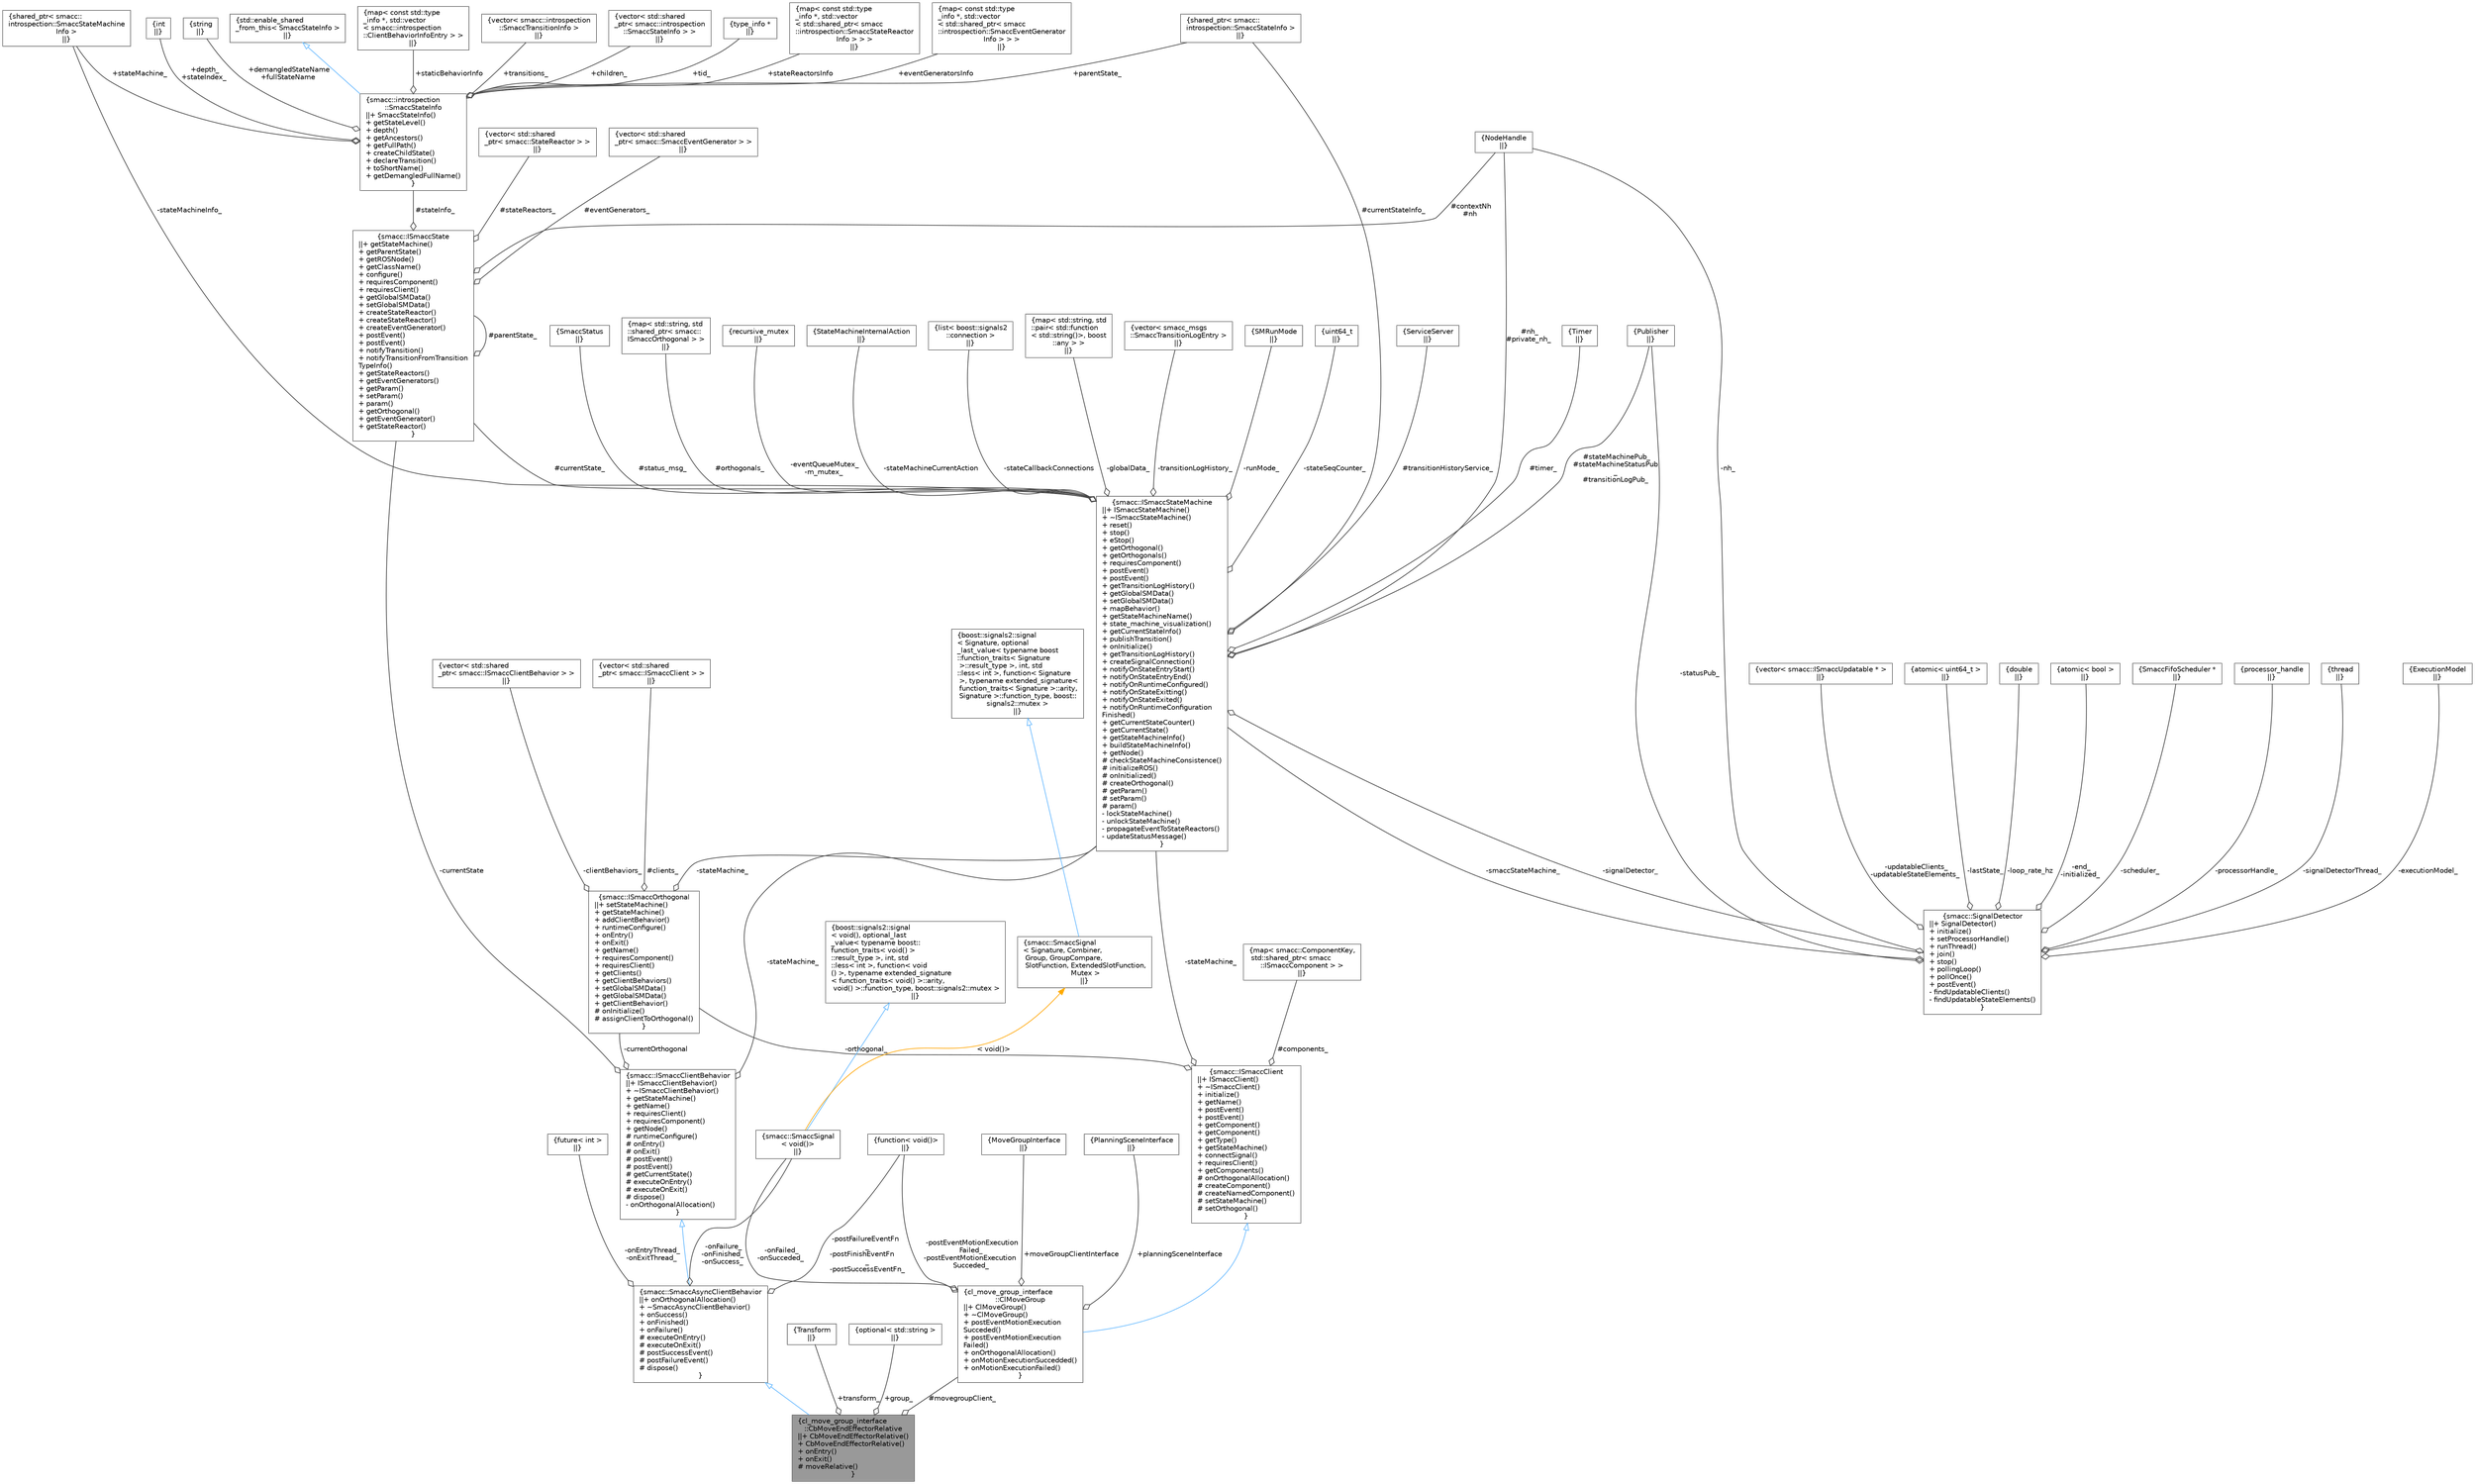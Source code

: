 digraph "cl_move_group_interface::CbMoveEndEffectorRelative"
{
 // LATEX_PDF_SIZE
  bgcolor="transparent";
  edge [fontname=Helvetica,fontsize=10,labelfontname=Helvetica,labelfontsize=10];
  node [fontname=Helvetica,fontsize=10,shape=box,height=0.2,width=0.4];
  Node1 [label="{cl_move_group_interface\l::CbMoveEndEffectorRelative\n||+ CbMoveEndEffectorRelative()\l+ CbMoveEndEffectorRelative()\l+ onEntry()\l+ onExit()\l# moveRelative()\l}",height=0.2,width=0.4,color="gray40", fillcolor="grey60", style="filled", fontcolor="black",tooltip=" "];
  Node2 -> Node1 [dir="back",color="steelblue1",style="solid",arrowtail="onormal"];
  Node2 [label="{smacc::SmaccAsyncClientBehavior\n||+ onOrthogonalAllocation()\l+ ~SmaccAsyncClientBehavior()\l+ onSuccess()\l+ onFinished()\l+ onFailure()\l# executeOnEntry()\l# executeOnExit()\l# postSuccessEvent()\l# postFailureEvent()\l# dispose()\l}",height=0.2,width=0.4,color="gray40", fillcolor="white", style="filled",URL="$classsmacc_1_1SmaccAsyncClientBehavior.html",tooltip=" "];
  Node3 -> Node2 [dir="back",color="steelblue1",style="solid",arrowtail="onormal"];
  Node3 [label="{smacc::ISmaccClientBehavior\n||+ ISmaccClientBehavior()\l+ ~ISmaccClientBehavior()\l+ getStateMachine()\l+ getName()\l+ requiresClient()\l+ requiresComponent()\l+ getNode()\l# runtimeConfigure()\l# onEntry()\l# onExit()\l# postEvent()\l# postEvent()\l# getCurrentState()\l# executeOnEntry()\l# executeOnExit()\l# dispose()\l- onOrthogonalAllocation()\l}",height=0.2,width=0.4,color="gray40", fillcolor="white", style="filled",URL="$classsmacc_1_1ISmaccClientBehavior.html",tooltip=" "];
  Node4 -> Node3 [color="grey25",style="solid",label=" -stateMachine_" ,arrowhead="odiamond"];
  Node4 [label="{smacc::ISmaccStateMachine\n||+ ISmaccStateMachine()\l+ ~ISmaccStateMachine()\l+ reset()\l+ stop()\l+ eStop()\l+ getOrthogonal()\l+ getOrthogonals()\l+ requiresComponent()\l+ postEvent()\l+ postEvent()\l+ getTransitionLogHistory()\l+ getGlobalSMData()\l+ setGlobalSMData()\l+ mapBehavior()\l+ getStateMachineName()\l+ state_machine_visualization()\l+ getCurrentStateInfo()\l+ publishTransition()\l+ onInitialize()\l+ getTransitionLogHistory()\l+ createSignalConnection()\l+ notifyOnStateEntryStart()\l+ notifyOnStateEntryEnd()\l+ notifyOnRuntimeConfigured()\l+ notifyOnStateExitting()\l+ notifyOnStateExited()\l+ notifyOnRuntimeConfiguration\lFinished()\l+ getCurrentStateCounter()\l+ getCurrentState()\l+ getStateMachineInfo()\l+ buildStateMachineInfo()\l+ getNode()\l# checkStateMachineConsistence()\l# initializeROS()\l# onInitialized()\l# createOrthogonal()\l# getParam()\l# setParam()\l# param()\l- lockStateMachine()\l- unlockStateMachine()\l- propagateEventToStateReactors()\l- updateStatusMessage()\l}",height=0.2,width=0.4,color="gray40", fillcolor="white", style="filled",URL="$classsmacc_1_1ISmaccStateMachine.html",tooltip=" "];
  Node5 -> Node4 [color="grey25",style="solid",label=" #nh_\n#private_nh_" ,arrowhead="odiamond"];
  Node5 [label="{NodeHandle\n||}",height=0.2,width=0.4,color="gray40", fillcolor="white", style="filled",tooltip=" "];
  Node6 -> Node4 [color="grey25",style="solid",label=" #timer_" ,arrowhead="odiamond"];
  Node6 [label="{Timer\n||}",height=0.2,width=0.4,color="gray40", fillcolor="white", style="filled",tooltip=" "];
  Node7 -> Node4 [color="grey25",style="solid",label=" #stateMachinePub_\n#stateMachineStatusPub\l_\n#transitionLogPub_" ,arrowhead="odiamond"];
  Node7 [label="{Publisher\n||}",height=0.2,width=0.4,color="gray40", fillcolor="white", style="filled",tooltip=" "];
  Node8 -> Node4 [color="grey25",style="solid",label=" #transitionHistoryService_" ,arrowhead="odiamond"];
  Node8 [label="{ServiceServer\n||}",height=0.2,width=0.4,color="gray40", fillcolor="white", style="filled",tooltip=" "];
  Node9 -> Node4 [color="grey25",style="solid",label=" #currentState_" ,arrowhead="odiamond"];
  Node9 [label="{smacc::ISmaccState\n||+ getStateMachine()\l+ getParentState()\l+ getROSNode()\l+ getClassName()\l+ configure()\l+ requiresComponent()\l+ requiresClient()\l+ getGlobalSMData()\l+ setGlobalSMData()\l+ createStateReactor()\l+ createStateReactor()\l+ createEventGenerator()\l+ postEvent()\l+ postEvent()\l+ notifyTransition()\l+ notifyTransitionFromTransition\lTypeInfo()\l+ getStateReactors()\l+ getEventGenerators()\l+ getParam()\l+ setParam()\l+ param()\l+ getOrthogonal()\l+ getEventGenerator()\l+ getStateReactor()\l}",height=0.2,width=0.4,color="gray40", fillcolor="white", style="filled",URL="$classsmacc_1_1ISmaccState.html",tooltip=" "];
  Node10 -> Node9 [color="grey25",style="solid",label=" #stateReactors_" ,arrowhead="odiamond"];
  Node10 [label="{vector\< std::shared\l_ptr\< smacc::StateReactor \> \>\n||}",height=0.2,width=0.4,color="gray40", fillcolor="white", style="filled",tooltip=" "];
  Node11 -> Node9 [color="grey25",style="solid",label=" #eventGenerators_" ,arrowhead="odiamond"];
  Node11 [label="{vector\< std::shared\l_ptr\< smacc::SmaccEventGenerator \> \>\n||}",height=0.2,width=0.4,color="gray40", fillcolor="white", style="filled",tooltip=" "];
  Node5 -> Node9 [color="grey25",style="solid",label=" #contextNh\n#nh" ,arrowhead="odiamond"];
  Node9 -> Node9 [color="grey25",style="solid",label=" #parentState_" ,arrowhead="odiamond"];
  Node12 -> Node9 [color="grey25",style="solid",label=" #stateInfo_" ,arrowhead="odiamond"];
  Node12 [label="{smacc::introspection\l::SmaccStateInfo\n||+ SmaccStateInfo()\l+ getStateLevel()\l+ depth()\l+ getAncestors()\l+ getFullPath()\l+ createChildState()\l+ declareTransition()\l+ toShortName()\l+ getDemangledFullName()\l}",height=0.2,width=0.4,color="gray40", fillcolor="white", style="filled",URL="$classsmacc_1_1introspection_1_1SmaccStateInfo.html",tooltip=" "];
  Node13 -> Node12 [dir="back",color="steelblue1",style="solid",arrowtail="onormal"];
  Node13 [label="{std::enable_shared\l_from_this\< SmaccStateInfo \>\n||}",height=0.2,width=0.4,color="gray40", fillcolor="white", style="filled",tooltip=" "];
  Node14 -> Node12 [color="grey25",style="solid",label=" +staticBehaviorInfo" ,arrowhead="odiamond"];
  Node14 [label="{map\< const std::type\l_info *, std::vector\l\< smacc::introspection\l::ClientBehaviorInfoEntry \> \>\n||}",height=0.2,width=0.4,color="gray40", fillcolor="white", style="filled",tooltip=" "];
  Node15 -> Node12 [color="grey25",style="solid",label=" +stateReactorsInfo" ,arrowhead="odiamond"];
  Node15 [label="{map\< const std::type\l_info *, std::vector\l\< std::shared_ptr\< smacc\l::introspection::SmaccStateReactor\lInfo \> \> \>\n||}",height=0.2,width=0.4,color="gray40", fillcolor="white", style="filled",tooltip=" "];
  Node16 -> Node12 [color="grey25",style="solid",label=" +eventGeneratorsInfo" ,arrowhead="odiamond"];
  Node16 [label="{map\< const std::type\l_info *, std::vector\l\< std::shared_ptr\< smacc\l::introspection::SmaccEventGenerator\lInfo \> \> \>\n||}",height=0.2,width=0.4,color="gray40", fillcolor="white", style="filled",tooltip=" "];
  Node17 -> Node12 [color="grey25",style="solid",label=" +depth_\n+stateIndex_" ,arrowhead="odiamond"];
  Node17 [label="{int\n||}",height=0.2,width=0.4,color="gray40", fillcolor="white", style="filled",tooltip=" "];
  Node18 -> Node12 [color="grey25",style="solid",label=" +demangledStateName\n+fullStateName" ,arrowhead="odiamond"];
  Node18 [label="{string\n||}",height=0.2,width=0.4,color="gray40", fillcolor="white", style="filled",tooltip=" "];
  Node19 -> Node12 [color="grey25",style="solid",label=" +stateMachine_" ,arrowhead="odiamond"];
  Node19 [label="{shared_ptr\< smacc::\lintrospection::SmaccStateMachine\lInfo \>\n||}",height=0.2,width=0.4,color="gray40", fillcolor="white", style="filled",tooltip=" "];
  Node20 -> Node12 [color="grey25",style="solid",label=" +parentState_" ,arrowhead="odiamond"];
  Node20 [label="{shared_ptr\< smacc::\lintrospection::SmaccStateInfo \>\n||}",height=0.2,width=0.4,color="gray40", fillcolor="white", style="filled",tooltip=" "];
  Node21 -> Node12 [color="grey25",style="solid",label=" +transitions_" ,arrowhead="odiamond"];
  Node21 [label="{vector\< smacc::introspection\l::SmaccTransitionInfo \>\n||}",height=0.2,width=0.4,color="gray40", fillcolor="white", style="filled",tooltip=" "];
  Node22 -> Node12 [color="grey25",style="solid",label=" +children_" ,arrowhead="odiamond"];
  Node22 [label="{vector\< std::shared\l_ptr\< smacc::introspection\l::SmaccStateInfo \> \>\n||}",height=0.2,width=0.4,color="gray40", fillcolor="white", style="filled",tooltip=" "];
  Node23 -> Node12 [color="grey25",style="solid",label=" +tid_" ,arrowhead="odiamond"];
  Node23 [label="{type_info *\n||}",height=0.2,width=0.4,color="gray40", fillcolor="white", style="filled",tooltip=" "];
  Node20 -> Node4 [color="grey25",style="solid",label=" #currentStateInfo_" ,arrowhead="odiamond"];
  Node24 -> Node4 [color="grey25",style="solid",label=" #status_msg_" ,arrowhead="odiamond"];
  Node24 [label="{SmaccStatus\n||}",height=0.2,width=0.4,color="gray40", fillcolor="white", style="filled",tooltip=" "];
  Node25 -> Node4 [color="grey25",style="solid",label=" #orthogonals_" ,arrowhead="odiamond"];
  Node25 [label="{map\< std::string, std\l::shared_ptr\< smacc::\lISmaccOrthogonal \> \>\n||}",height=0.2,width=0.4,color="gray40", fillcolor="white", style="filled",tooltip=" "];
  Node26 -> Node4 [color="grey25",style="solid",label=" -eventQueueMutex_\n-m_mutex_" ,arrowhead="odiamond"];
  Node26 [label="{recursive_mutex\n||}",height=0.2,width=0.4,color="gray40", fillcolor="white", style="filled",tooltip=" "];
  Node27 -> Node4 [color="grey25",style="solid",label=" -stateMachineCurrentAction" ,arrowhead="odiamond"];
  Node27 [label="{StateMachineInternalAction\n||}",height=0.2,width=0.4,color="gray40", fillcolor="white", style="filled",tooltip=" "];
  Node28 -> Node4 [color="grey25",style="solid",label=" -stateCallbackConnections" ,arrowhead="odiamond"];
  Node28 [label="{list\< boost::signals2\l::connection \>\n||}",height=0.2,width=0.4,color="gray40", fillcolor="white", style="filled",tooltip=" "];
  Node29 -> Node4 [color="grey25",style="solid",label=" -globalData_" ,arrowhead="odiamond"];
  Node29 [label="{map\< std::string, std\l::pair\< std::function\l\< std::string()\>, boost\l::any \> \>\n||}",height=0.2,width=0.4,color="gray40", fillcolor="white", style="filled",tooltip=" "];
  Node30 -> Node4 [color="grey25",style="solid",label=" -transitionLogHistory_" ,arrowhead="odiamond"];
  Node30 [label="{vector\< smacc_msgs\l::SmaccTransitionLogEntry \>\n||}",height=0.2,width=0.4,color="gray40", fillcolor="white", style="filled",tooltip=" "];
  Node31 -> Node4 [color="grey25",style="solid",label=" -runMode_" ,arrowhead="odiamond"];
  Node31 [label="{SMRunMode\n||}",height=0.2,width=0.4,color="gray40", fillcolor="white", style="filled",tooltip=" "];
  Node32 -> Node4 [color="grey25",style="solid",label=" -signalDetector_" ,arrowhead="odiamond"];
  Node32 [label="{smacc::SignalDetector\n||+ SignalDetector()\l+ initialize()\l+ setProcessorHandle()\l+ runThread()\l+ join()\l+ stop()\l+ pollingLoop()\l+ pollOnce()\l+ postEvent()\l- findUpdatableClients()\l- findUpdatableStateElements()\l}",height=0.2,width=0.4,color="gray40", fillcolor="white", style="filled",URL="$classsmacc_1_1SignalDetector.html",tooltip=" "];
  Node4 -> Node32 [color="grey25",style="solid",label=" -smaccStateMachine_" ,arrowhead="odiamond"];
  Node33 -> Node32 [color="grey25",style="solid",label=" -updatableClients_\n-updatableStateElements_" ,arrowhead="odiamond"];
  Node33 [label="{vector\< smacc::ISmaccUpdatable * \>\n||}",height=0.2,width=0.4,color="gray40", fillcolor="white", style="filled",tooltip=" "];
  Node34 -> Node32 [color="grey25",style="solid",label=" -lastState_" ,arrowhead="odiamond"];
  Node34 [label="{atomic\< uint64_t \>\n||}",height=0.2,width=0.4,color="gray40", fillcolor="white", style="filled",tooltip=" "];
  Node35 -> Node32 [color="grey25",style="solid",label=" -loop_rate_hz" ,arrowhead="odiamond"];
  Node35 [label="{double\n||}",height=0.2,width=0.4,color="gray40", fillcolor="white", style="filled",tooltip=" "];
  Node36 -> Node32 [color="grey25",style="solid",label=" -end_\n-initialized_" ,arrowhead="odiamond"];
  Node36 [label="{atomic\< bool \>\n||}",height=0.2,width=0.4,color="gray40", fillcolor="white", style="filled",tooltip=" "];
  Node5 -> Node32 [color="grey25",style="solid",label=" -nh_" ,arrowhead="odiamond"];
  Node7 -> Node32 [color="grey25",style="solid",label=" -statusPub_" ,arrowhead="odiamond"];
  Node37 -> Node32 [color="grey25",style="solid",label=" -scheduler_" ,arrowhead="odiamond"];
  Node37 [label="{SmaccFifoScheduler *\n||}",height=0.2,width=0.4,color="gray40", fillcolor="white", style="filled",tooltip=" "];
  Node38 -> Node32 [color="grey25",style="solid",label=" -processorHandle_" ,arrowhead="odiamond"];
  Node38 [label="{processor_handle\n||}",height=0.2,width=0.4,color="gray40", fillcolor="white", style="filled",tooltip=" "];
  Node39 -> Node32 [color="grey25",style="solid",label=" -signalDetectorThread_" ,arrowhead="odiamond"];
  Node39 [label="{thread\n||}",height=0.2,width=0.4,color="gray40", fillcolor="white", style="filled",tooltip=" "];
  Node40 -> Node32 [color="grey25",style="solid",label=" -executionModel_" ,arrowhead="odiamond"];
  Node40 [label="{ExecutionModel\n||}",height=0.2,width=0.4,color="gray40", fillcolor="white", style="filled",tooltip=" "];
  Node41 -> Node4 [color="grey25",style="solid",label=" -stateSeqCounter_" ,arrowhead="odiamond"];
  Node41 [label="{uint64_t\n||}",height=0.2,width=0.4,color="gray40", fillcolor="white", style="filled",tooltip=" "];
  Node19 -> Node4 [color="grey25",style="solid",label=" -stateMachineInfo_" ,arrowhead="odiamond"];
  Node9 -> Node3 [color="grey25",style="solid",label=" -currentState" ,arrowhead="odiamond"];
  Node42 -> Node3 [color="grey25",style="solid",label=" -currentOrthogonal" ,arrowhead="odiamond"];
  Node42 [label="{smacc::ISmaccOrthogonal\n||+ setStateMachine()\l+ getStateMachine()\l+ addClientBehavior()\l+ runtimeConfigure()\l+ onEntry()\l+ onExit()\l+ getName()\l+ requiresComponent()\l+ requiresClient()\l+ getClients()\l+ getClientBehaviors()\l+ setGlobalSMData()\l+ getGlobalSMData()\l+ getClientBehavior()\l# onInitialize()\l# assignClientToOrthogonal()\l}",height=0.2,width=0.4,color="gray40", fillcolor="white", style="filled",URL="$classsmacc_1_1ISmaccOrthogonal.html",tooltip=" "];
  Node43 -> Node42 [color="grey25",style="solid",label=" #clients_" ,arrowhead="odiamond"];
  Node43 [label="{vector\< std::shared\l_ptr\< smacc::ISmaccClient \> \>\n||}",height=0.2,width=0.4,color="gray40", fillcolor="white", style="filled",tooltip=" "];
  Node4 -> Node42 [color="grey25",style="solid",label=" -stateMachine_" ,arrowhead="odiamond"];
  Node44 -> Node42 [color="grey25",style="solid",label=" -clientBehaviors_" ,arrowhead="odiamond"];
  Node44 [label="{vector\< std::shared\l_ptr\< smacc::ISmaccClientBehavior \> \>\n||}",height=0.2,width=0.4,color="gray40", fillcolor="white", style="filled",tooltip=" "];
  Node45 -> Node2 [color="grey25",style="solid",label=" -onEntryThread_\n-onExitThread_" ,arrowhead="odiamond"];
  Node45 [label="{future\< int \>\n||}",height=0.2,width=0.4,color="gray40", fillcolor="white", style="filled",tooltip=" "];
  Node46 -> Node2 [color="grey25",style="solid",label=" -postFailureEventFn\l_\n-postFinishEventFn\l_\n-postSuccessEventFn_" ,arrowhead="odiamond"];
  Node46 [label="{function\< void()\>\n||}",height=0.2,width=0.4,color="gray40", fillcolor="white", style="filled",tooltip=" "];
  Node47 -> Node2 [color="grey25",style="solid",label=" -onFailure_\n-onFinished_\n-onSuccess_" ,arrowhead="odiamond"];
  Node47 [label="{smacc::SmaccSignal\l\< void()\>\n||}",height=0.2,width=0.4,color="gray40", fillcolor="white", style="filled",URL="$classsmacc_1_1SmaccSignal.html",tooltip=" "];
  Node48 -> Node47 [dir="back",color="steelblue1",style="solid",arrowtail="onormal"];
  Node48 [label="{boost::signals2::signal\l\< void(), optional_last\l_value\< typename boost::\lfunction_traits\< void() \>\l::result_type \>, int, std\l::less\< int \>, function\< void\l() \>, typename extended_signature\l\< function_traits\< void() \>::arity,\l void() \>::function_type, boost::signals2::mutex \>\n||}",height=0.2,width=0.4,color="gray40", fillcolor="white", style="filled",tooltip=" "];
  Node49 -> Node47 [dir="back",color="orange",style="solid",label=" \< void()\>" ];
  Node49 [label="{smacc::SmaccSignal\l\< Signature, Combiner,\l Group, GroupCompare,\l SlotFunction, ExtendedSlotFunction,\l Mutex \>\n||}",height=0.2,width=0.4,color="gray40", fillcolor="white", style="filled",URL="$classsmacc_1_1SmaccSignal.html",tooltip=" "];
  Node50 -> Node49 [dir="back",color="steelblue1",style="solid",arrowtail="onormal"];
  Node50 [label="{boost::signals2::signal\l\< Signature, optional\l_last_value\< typename boost\l::function_traits\< Signature\l \>::result_type \>, int, std\l::less\< int \>, function\< Signature\l \>, typename extended_signature\<\l function_traits\< Signature \>::arity,\l Signature \>::function_type, boost::\lsignals2::mutex \>\n||}",height=0.2,width=0.4,color="gray40", fillcolor="white", style="filled",tooltip=" "];
  Node51 -> Node1 [color="grey25",style="solid",label=" +transform_" ,arrowhead="odiamond"];
  Node51 [label="{Transform\n||}",height=0.2,width=0.4,color="gray40", fillcolor="white", style="filled",tooltip=" "];
  Node52 -> Node1 [color="grey25",style="solid",label=" +group_" ,arrowhead="odiamond"];
  Node52 [label="{optional\< std::string \>\n||}",height=0.2,width=0.4,color="gray40", fillcolor="white", style="filled",tooltip=" "];
  Node53 -> Node1 [color="grey25",style="solid",label=" #movegroupClient_" ,arrowhead="odiamond"];
  Node53 [label="{cl_move_group_interface\l::ClMoveGroup\n||+ ClMoveGroup()\l+ ~ClMoveGroup()\l+ postEventMotionExecution\lSucceded()\l+ postEventMotionExecution\lFailed()\l+ onOrthogonalAllocation()\l+ onMotionExecutionSuccedded()\l+ onMotionExecutionFailed()\l}",height=0.2,width=0.4,color="gray40", fillcolor="white", style="filled",URL="$classcl__move__group__interface_1_1ClMoveGroup.html",tooltip=" "];
  Node54 -> Node53 [dir="back",color="steelblue1",style="solid",arrowtail="onormal"];
  Node54 [label="{smacc::ISmaccClient\n||+ ISmaccClient()\l+ ~ISmaccClient()\l+ initialize()\l+ getName()\l+ postEvent()\l+ postEvent()\l+ getComponent()\l+ getComponent()\l+ getType()\l+ getStateMachine()\l+ connectSignal()\l+ requiresClient()\l+ getComponents()\l# onOrthogonalAllocation()\l# createComponent()\l# createNamedComponent()\l# setStateMachine()\l# setOrthogonal()\l}",height=0.2,width=0.4,color="gray40", fillcolor="white", style="filled",URL="$classsmacc_1_1ISmaccClient.html",tooltip=" "];
  Node55 -> Node54 [color="grey25",style="solid",label=" #components_" ,arrowhead="odiamond"];
  Node55 [label="{map\< smacc::ComponentKey,\l std::shared_ptr\< smacc\l::ISmaccComponent \> \>\n||}",height=0.2,width=0.4,color="gray40", fillcolor="white", style="filled",tooltip=" "];
  Node4 -> Node54 [color="grey25",style="solid",label=" -stateMachine_" ,arrowhead="odiamond"];
  Node42 -> Node54 [color="grey25",style="solid",label=" -orthogonal_" ,arrowhead="odiamond"];
  Node46 -> Node53 [color="grey25",style="solid",label=" -postEventMotionExecution\lFailed_\n-postEventMotionExecution\lSucceded_" ,arrowhead="odiamond"];
  Node47 -> Node53 [color="grey25",style="solid",label=" -onFailed_\n-onSucceded_" ,arrowhead="odiamond"];
  Node56 -> Node53 [color="grey25",style="solid",label=" +moveGroupClientInterface" ,arrowhead="odiamond"];
  Node56 [label="{MoveGroupInterface\n||}",height=0.2,width=0.4,color="gray40", fillcolor="white", style="filled",tooltip=" "];
  Node57 -> Node53 [color="grey25",style="solid",label=" +planningSceneInterface" ,arrowhead="odiamond"];
  Node57 [label="{PlanningSceneInterface\n||}",height=0.2,width=0.4,color="gray40", fillcolor="white", style="filled",tooltip=" "];
}
